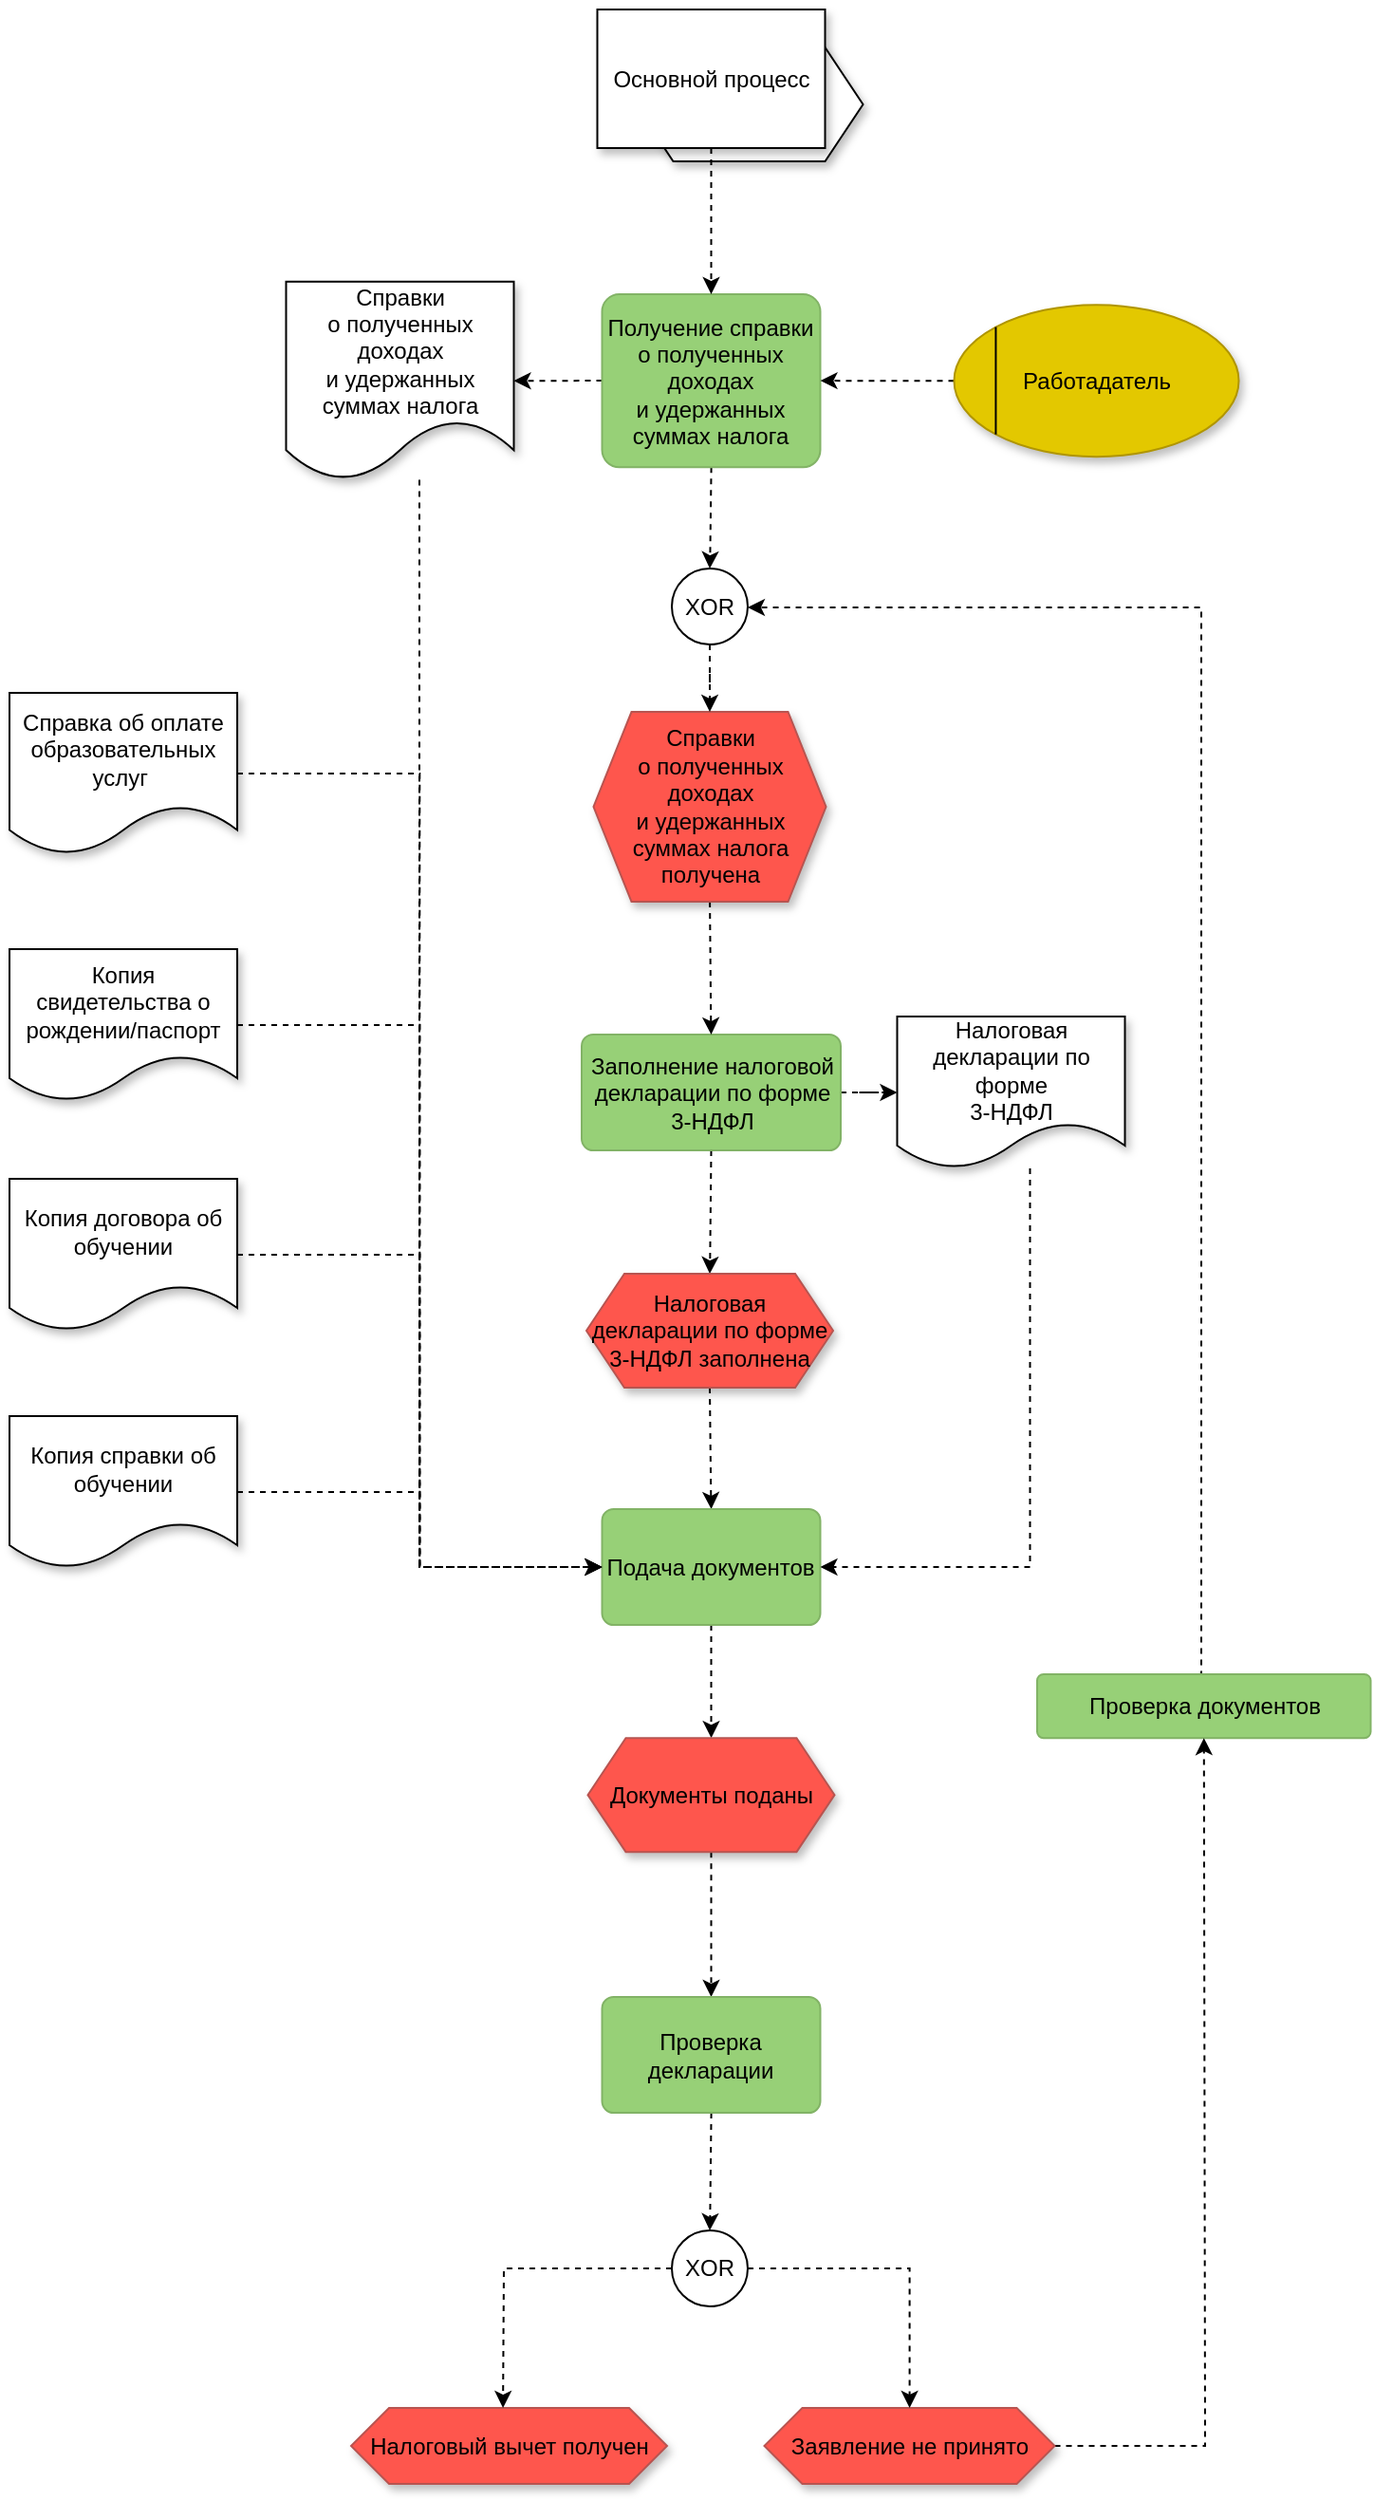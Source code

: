 <mxfile version="20.8.16" type="device"><diagram name="Страница — 1" id="Iz-HPFrRvookkUTsKBIt"><mxGraphModel dx="-448" dy="1871" grid="1" gridSize="10" guides="1" tooltips="1" connect="1" arrows="1" fold="1" page="1" pageScale="1" pageWidth="827" pageHeight="1169" math="0" shadow="0"><root><mxCell id="0"/><mxCell id="1" parent="0"/><mxCell id="tvUgkEQ9oorEayazKqwI-136" value="" style="group" parent="1" vertex="1" connectable="0"><mxGeometry x="2209.75" y="-540" width="140" height="80" as="geometry"/></mxCell><mxCell id="tvUgkEQ9oorEayazKqwI-137" value="" style="group" parent="tvUgkEQ9oorEayazKqwI-136" vertex="1" connectable="0"><mxGeometry width="140" height="80" as="geometry"/></mxCell><mxCell id="tvUgkEQ9oorEayazKqwI-138" value="" style="shape=hexagon;perimeter=hexagonPerimeter2;whiteSpace=wrap;html=1;fixedSize=1;shadow=1;" parent="tvUgkEQ9oorEayazKqwI-137" vertex="1"><mxGeometry x="20" y="20" width="120" height="60" as="geometry"/></mxCell><mxCell id="tvUgkEQ9oorEayazKqwI-139" value="Основной процесс" style="rounded=0;whiteSpace=wrap;html=1;shadow=1;" parent="tvUgkEQ9oorEayazKqwI-137" vertex="1"><mxGeometry width="120" height="73" as="geometry"/></mxCell><mxCell id="tvUgkEQ9oorEayazKqwI-225" style="edgeStyle=orthogonalEdgeStyle;rounded=0;jumpStyle=arc;orthogonalLoop=1;jettySize=auto;html=1;dashed=1;fontColor=#171717;endArrow=classic;endFill=1;" parent="1" source="tvUgkEQ9oorEayazKqwI-140" target="tvUgkEQ9oorEayazKqwI-216" edge="1"><mxGeometry relative="1" as="geometry"/></mxCell><mxCell id="tvUgkEQ9oorEayazKqwI-236" style="edgeStyle=orthogonalEdgeStyle;rounded=0;jumpStyle=arc;orthogonalLoop=1;jettySize=auto;html=1;dashed=1;fontColor=#171717;endArrow=classic;endFill=1;" parent="1" source="tvUgkEQ9oorEayazKqwI-140" target="tvUgkEQ9oorEayazKqwI-235" edge="1"><mxGeometry relative="1" as="geometry"/></mxCell><mxCell id="tvUgkEQ9oorEayazKqwI-140" value="Заполнение&amp;nbsp;налоговой декларации по форме&lt;br&gt;3-НДФЛ" style="rounded=1;arcSize=10;whiteSpace=wrap;html=1;align=center;fillColor=#97D077;strokeColor=#82b366;" parent="1" vertex="1"><mxGeometry x="2201.5" width="136.5" height="61" as="geometry"/></mxCell><mxCell id="tvUgkEQ9oorEayazKqwI-233" style="edgeStyle=orthogonalEdgeStyle;rounded=0;jumpStyle=arc;orthogonalLoop=1;jettySize=auto;html=1;dashed=1;fontColor=#171717;endArrow=classic;endFill=1;" parent="1" source="tvUgkEQ9oorEayazKqwI-142" target="tvUgkEQ9oorEayazKqwI-232" edge="1"><mxGeometry relative="1" as="geometry"/></mxCell><mxCell id="tvUgkEQ9oorEayazKqwI-245" style="edgeStyle=orthogonalEdgeStyle;rounded=0;jumpStyle=arc;orthogonalLoop=1;jettySize=auto;html=1;dashed=1;fontColor=#171717;endArrow=classic;endFill=1;" parent="1" source="tvUgkEQ9oorEayazKqwI-142" target="tvUgkEQ9oorEayazKqwI-219" edge="1"><mxGeometry relative="1" as="geometry"/></mxCell><mxCell id="tvUgkEQ9oorEayazKqwI-142" value="Получение справки о&amp;nbsp;полученных доходах и&amp;nbsp;удержанных суммах налога" style="rounded=1;arcSize=10;whiteSpace=wrap;html=1;align=center;fillColor=#97D077;strokeColor=#82b366;" parent="1" vertex="1"><mxGeometry x="2212.25" y="-390" width="115" height="91.13" as="geometry"/></mxCell><mxCell id="tvUgkEQ9oorEayazKqwI-243" style="edgeStyle=orthogonalEdgeStyle;rounded=0;jumpStyle=arc;orthogonalLoop=1;jettySize=auto;html=1;dashed=1;fontColor=#171717;endArrow=classic;endFill=1;" parent="1" source="tvUgkEQ9oorEayazKqwI-143" target="tvUgkEQ9oorEayazKqwI-140" edge="1"><mxGeometry relative="1" as="geometry"/></mxCell><mxCell id="tvUgkEQ9oorEayazKqwI-143" value="Справки о&amp;nbsp;полученных доходах и&amp;nbsp;удержанных суммах налога получена" style="shape=hexagon;perimeter=hexagonPerimeter2;whiteSpace=wrap;html=1;fixedSize=1;shadow=1;fillColor=#fe564d;strokeColor=#b85450;" parent="1" vertex="1"><mxGeometry x="2207.75" y="-170" width="122.5" height="100" as="geometry"/></mxCell><mxCell id="tvUgkEQ9oorEayazKqwI-145" style="edgeStyle=orthogonalEdgeStyle;rounded=0;orthogonalLoop=1;jettySize=auto;html=1;dashed=1;fontColor=#171717;endArrow=classic;endFill=1;" parent="1" source="tvUgkEQ9oorEayazKqwI-139" target="tvUgkEQ9oorEayazKqwI-142" edge="1"><mxGeometry relative="1" as="geometry"/></mxCell><mxCell id="tvUgkEQ9oorEayazKqwI-215" style="edgeStyle=orthogonalEdgeStyle;rounded=0;jumpStyle=arc;orthogonalLoop=1;jettySize=auto;html=1;dashed=1;fontColor=#171717;endArrow=classic;endFill=1;" parent="1" source="tvUgkEQ9oorEayazKqwI-213" target="tvUgkEQ9oorEayazKqwI-142" edge="1"><mxGeometry relative="1" as="geometry"/></mxCell><mxCell id="tvUgkEQ9oorEayazKqwI-213" value="Работадатель" style="ellipse;whiteSpace=wrap;html=1;shadow=1;fontColor=#000000;fillColor=#e3c800;strokeColor=#B09500;" parent="1" vertex="1"><mxGeometry x="2397.75" y="-384.43" width="150" height="80" as="geometry"/></mxCell><mxCell id="tvUgkEQ9oorEayazKqwI-214" value="" style="endArrow=none;html=1;rounded=0;fontColor=#171717;entryX=0;entryY=0;entryDx=0;entryDy=0;exitX=0;exitY=1;exitDx=0;exitDy=0;" parent="1" source="tvUgkEQ9oorEayazKqwI-213" target="tvUgkEQ9oorEayazKqwI-213" edge="1"><mxGeometry width="50" height="50" relative="1" as="geometry"><mxPoint x="2117.75" y="-442.25" as="sourcePoint"/><mxPoint x="2167.75" y="-492.25" as="targetPoint"/></mxGeometry></mxCell><mxCell id="tvUgkEQ9oorEayazKqwI-226" style="edgeStyle=orthogonalEdgeStyle;rounded=0;jumpStyle=arc;orthogonalLoop=1;jettySize=auto;html=1;dashed=1;fontColor=#171717;endArrow=classic;endFill=1;" parent="1" source="tvUgkEQ9oorEayazKqwI-216" target="tvUgkEQ9oorEayazKqwI-217" edge="1"><mxGeometry relative="1" as="geometry"/></mxCell><mxCell id="tvUgkEQ9oorEayazKqwI-216" value="Налоговая декларации по форме&lt;br style=&quot;border-color: var(--border-color);&quot;&gt;3-НДФЛ заполнена" style="shape=hexagon;perimeter=hexagonPerimeter2;whiteSpace=wrap;html=1;fixedSize=1;shadow=1;fillColor=#fe564d;strokeColor=#b85450;" parent="1" vertex="1"><mxGeometry x="2204" y="126" width="130" height="60" as="geometry"/></mxCell><mxCell id="tvUgkEQ9oorEayazKqwI-228" style="edgeStyle=orthogonalEdgeStyle;rounded=0;jumpStyle=arc;orthogonalLoop=1;jettySize=auto;html=1;dashed=1;fontColor=#171717;endArrow=classic;endFill=1;" parent="1" source="tvUgkEQ9oorEayazKqwI-217" target="tvUgkEQ9oorEayazKqwI-239" edge="1"><mxGeometry relative="1" as="geometry"><mxPoint x="2269.75" y="340" as="targetPoint"/></mxGeometry></mxCell><mxCell id="tvUgkEQ9oorEayazKqwI-217" value="Подача документов" style="rounded=1;arcSize=10;whiteSpace=wrap;html=1;align=center;fillColor=#97D077;strokeColor=#82b366;" parent="1" vertex="1"><mxGeometry x="2212.25" y="250" width="115" height="61" as="geometry"/></mxCell><mxCell id="tvUgkEQ9oorEayazKqwI-218" value="Налоговый вычет получен" style="shape=hexagon;perimeter=hexagonPerimeter2;whiteSpace=wrap;html=1;fixedSize=1;shadow=1;fillColor=#fe564d;strokeColor=#b85450;" parent="1" vertex="1"><mxGeometry x="2080" y="723.5" width="166.5" height="40" as="geometry"/></mxCell><mxCell id="tvUgkEQ9oorEayazKqwI-244" style="edgeStyle=orthogonalEdgeStyle;rounded=0;jumpStyle=arc;orthogonalLoop=1;jettySize=auto;html=1;entryX=0.5;entryY=0;entryDx=0;entryDy=0;dashed=1;fontColor=#171717;endArrow=classic;endFill=1;" parent="1" source="tvUgkEQ9oorEayazKqwI-219" target="tvUgkEQ9oorEayazKqwI-143" edge="1"><mxGeometry relative="1" as="geometry"/></mxCell><mxCell id="tvUgkEQ9oorEayazKqwI-219" value="XOR" style="ellipse;whiteSpace=wrap;html=1;aspect=fixed;rotation=0;" parent="1" vertex="1"><mxGeometry x="2249" y="-245.5" width="40" height="40" as="geometry"/></mxCell><mxCell id="tvUgkEQ9oorEayazKqwI-224" style="edgeStyle=orthogonalEdgeStyle;rounded=0;jumpStyle=arc;orthogonalLoop=1;jettySize=auto;html=1;entryX=1;entryY=0.5;entryDx=0;entryDy=0;dashed=1;fontColor=#171717;endArrow=classic;endFill=1;exitX=0.5;exitY=0;exitDx=0;exitDy=0;" parent="1" source="tvUgkEQ9oorEayazKqwI-220" target="tvUgkEQ9oorEayazKqwI-219" edge="1"><mxGeometry relative="1" as="geometry"><Array as="points"><mxPoint x="2528" y="337"/><mxPoint x="2528" y="-225"/><mxPoint x="2289" y="-225"/></Array></mxGeometry></mxCell><mxCell id="tvUgkEQ9oorEayazKqwI-220" value="Проверка документов" style="rounded=1;arcSize=10;whiteSpace=wrap;html=1;align=center;fillColor=#97D077;strokeColor=#82b366;" parent="1" vertex="1"><mxGeometry x="2441.5" y="336.94" width="175.75" height="33.63" as="geometry"/></mxCell><mxCell id="tvUgkEQ9oorEayazKqwI-231" style="edgeStyle=orthogonalEdgeStyle;rounded=0;jumpStyle=arc;orthogonalLoop=1;jettySize=auto;html=1;entryX=0.5;entryY=1;entryDx=0;entryDy=0;dashed=1;fontColor=#171717;endArrow=classic;endFill=1;" parent="1" source="tvUgkEQ9oorEayazKqwI-221" target="tvUgkEQ9oorEayazKqwI-220" edge="1"><mxGeometry relative="1" as="geometry"><Array as="points"><mxPoint x="2530" y="744"/><mxPoint x="2530" y="500"/></Array></mxGeometry></mxCell><mxCell id="tvUgkEQ9oorEayazKqwI-221" value="Заявление не принято" style="shape=hexagon;perimeter=hexagonPerimeter2;whiteSpace=wrap;html=1;fixedSize=1;shadow=1;fillColor=#fe564d;strokeColor=#b85450;" parent="1" vertex="1"><mxGeometry x="2297.75" y="723.5" width="153" height="40" as="geometry"/></mxCell><mxCell id="tvUgkEQ9oorEayazKqwI-229" style="edgeStyle=orthogonalEdgeStyle;rounded=0;jumpStyle=arc;orthogonalLoop=1;jettySize=auto;html=1;dashed=1;fontColor=#171717;endArrow=classic;endFill=1;" parent="1" source="tvUgkEQ9oorEayazKqwI-222" target="tvUgkEQ9oorEayazKqwI-221" edge="1"><mxGeometry relative="1" as="geometry"/></mxCell><mxCell id="tvUgkEQ9oorEayazKqwI-230" style="edgeStyle=orthogonalEdgeStyle;rounded=0;jumpStyle=arc;orthogonalLoop=1;jettySize=auto;html=1;dashed=1;fontColor=#171717;endArrow=classic;endFill=1;" parent="1" source="tvUgkEQ9oorEayazKqwI-222" edge="1"><mxGeometry relative="1" as="geometry"><mxPoint x="2160.043" y="723.5" as="targetPoint"/></mxGeometry></mxCell><mxCell id="tvUgkEQ9oorEayazKqwI-222" value="XOR" style="ellipse;whiteSpace=wrap;html=1;aspect=fixed;rotation=0;" parent="1" vertex="1"><mxGeometry x="2249" y="630" width="40" height="40" as="geometry"/></mxCell><mxCell id="z0KGM9FEdSRpz91Mmiw1-1" style="edgeStyle=orthogonalEdgeStyle;rounded=0;orthogonalLoop=1;jettySize=auto;html=1;entryX=0;entryY=0.5;entryDx=0;entryDy=0;dashed=1;endArrow=none;endFill=0;" edge="1" parent="1"><mxGeometry relative="1" as="geometry"><mxPoint x="2116" y="-292.22" as="sourcePoint"/><mxPoint x="2208.25" y="280.5" as="targetPoint"/><Array as="points"><mxPoint x="2116" y="281"/></Array></mxGeometry></mxCell><mxCell id="tvUgkEQ9oorEayazKqwI-232" value="Справки о&amp;nbsp;полученных доходах и&amp;nbsp;удержанных суммах налога" style="shape=document;whiteSpace=wrap;html=1;boundedLbl=1;shadow=1;labelBackgroundColor=none;" parent="1" vertex="1"><mxGeometry x="2045.75" y="-396.65" width="120" height="104.43" as="geometry"/></mxCell><mxCell id="tvUgkEQ9oorEayazKqwI-237" style="edgeStyle=orthogonalEdgeStyle;rounded=0;jumpStyle=arc;orthogonalLoop=1;jettySize=auto;html=1;entryX=1;entryY=0.5;entryDx=0;entryDy=0;dashed=1;fontColor=#171717;endArrow=classic;endFill=1;" parent="1" source="tvUgkEQ9oorEayazKqwI-235" target="tvUgkEQ9oorEayazKqwI-217" edge="1"><mxGeometry relative="1" as="geometry"><Array as="points"><mxPoint x="2437.75" y="280"/></Array></mxGeometry></mxCell><mxCell id="tvUgkEQ9oorEayazKqwI-235" value="Налоговая декларации по форме&lt;br style=&quot;border-color: var(--border-color);&quot;&gt;3-НДФЛ" style="shape=document;whiteSpace=wrap;html=1;boundedLbl=1;shadow=1;labelBackgroundColor=none;" parent="1" vertex="1"><mxGeometry x="2367.75" y="-9.5" width="120" height="80" as="geometry"/></mxCell><mxCell id="tvUgkEQ9oorEayazKqwI-241" style="edgeStyle=orthogonalEdgeStyle;rounded=0;jumpStyle=arc;orthogonalLoop=1;jettySize=auto;html=1;entryX=0.5;entryY=0;entryDx=0;entryDy=0;dashed=1;fontColor=#171717;endArrow=classic;endFill=1;" parent="1" source="tvUgkEQ9oorEayazKqwI-239" target="tvUgkEQ9oorEayazKqwI-240" edge="1"><mxGeometry relative="1" as="geometry"/></mxCell><mxCell id="tvUgkEQ9oorEayazKqwI-239" value="Документы поданы" style="shape=hexagon;perimeter=hexagonPerimeter2;whiteSpace=wrap;html=1;fixedSize=1;shadow=1;fillColor=#fe564d;strokeColor=#b85450;" parent="1" vertex="1"><mxGeometry x="2204.75" y="370.57" width="130" height="60" as="geometry"/></mxCell><mxCell id="tvUgkEQ9oorEayazKqwI-242" style="edgeStyle=orthogonalEdgeStyle;rounded=0;jumpStyle=arc;orthogonalLoop=1;jettySize=auto;html=1;entryX=0.5;entryY=0;entryDx=0;entryDy=0;dashed=1;fontColor=#171717;endArrow=classic;endFill=1;" parent="1" source="tvUgkEQ9oorEayazKqwI-240" target="tvUgkEQ9oorEayazKqwI-222" edge="1"><mxGeometry relative="1" as="geometry"/></mxCell><mxCell id="tvUgkEQ9oorEayazKqwI-240" value="Проверка декларации" style="rounded=1;arcSize=10;whiteSpace=wrap;html=1;align=center;fillColor=#97D077;strokeColor=#82b366;" parent="1" vertex="1"><mxGeometry x="2212.25" y="507" width="115" height="61" as="geometry"/></mxCell><mxCell id="d7M4XIiiNkQ07xf2CGkL-7" style="edgeStyle=orthogonalEdgeStyle;rounded=0;orthogonalLoop=1;jettySize=auto;html=1;entryX=0;entryY=0.5;entryDx=0;entryDy=0;dashed=1;" parent="1" source="d7M4XIiiNkQ07xf2CGkL-1" target="tvUgkEQ9oorEayazKqwI-217" edge="1"><mxGeometry relative="1" as="geometry"/></mxCell><mxCell id="d7M4XIiiNkQ07xf2CGkL-1" value="Копия договора об обучении" style="shape=document;whiteSpace=wrap;html=1;boundedLbl=1;shadow=1;labelBackgroundColor=none;" parent="1" vertex="1"><mxGeometry x="1900" y="76" width="120" height="80" as="geometry"/></mxCell><mxCell id="d7M4XIiiNkQ07xf2CGkL-8" style="edgeStyle=orthogonalEdgeStyle;rounded=0;orthogonalLoop=1;jettySize=auto;html=1;entryX=0;entryY=0.5;entryDx=0;entryDy=0;dashed=1;" parent="1" source="d7M4XIiiNkQ07xf2CGkL-2" target="tvUgkEQ9oorEayazKqwI-217" edge="1"><mxGeometry relative="1" as="geometry"/></mxCell><mxCell id="d7M4XIiiNkQ07xf2CGkL-2" value="Копия справки об обучении" style="shape=document;whiteSpace=wrap;html=1;boundedLbl=1;shadow=1;labelBackgroundColor=none;" parent="1" vertex="1"><mxGeometry x="1900" y="201" width="120" height="80" as="geometry"/></mxCell><mxCell id="d7M4XIiiNkQ07xf2CGkL-6" style="edgeStyle=orthogonalEdgeStyle;rounded=0;orthogonalLoop=1;jettySize=auto;html=1;entryX=0;entryY=0.5;entryDx=0;entryDy=0;dashed=1;" parent="1" source="d7M4XIiiNkQ07xf2CGkL-3" target="tvUgkEQ9oorEayazKqwI-217" edge="1"><mxGeometry relative="1" as="geometry"/></mxCell><mxCell id="d7M4XIiiNkQ07xf2CGkL-3" value="Копия свидетельства о рождении/паспорт" style="shape=document;whiteSpace=wrap;html=1;boundedLbl=1;shadow=1;labelBackgroundColor=none;" parent="1" vertex="1"><mxGeometry x="1900" y="-45" width="120" height="80" as="geometry"/></mxCell><mxCell id="d7M4XIiiNkQ07xf2CGkL-5" style="edgeStyle=orthogonalEdgeStyle;rounded=0;orthogonalLoop=1;jettySize=auto;html=1;entryX=0;entryY=0.5;entryDx=0;entryDy=0;dashed=1;" parent="1" source="d7M4XIiiNkQ07xf2CGkL-4" target="tvUgkEQ9oorEayazKqwI-217" edge="1"><mxGeometry relative="1" as="geometry"/></mxCell><mxCell id="d7M4XIiiNkQ07xf2CGkL-4" value="Справка об&amp;nbsp;оплате образовательных услуг&amp;nbsp;" style="shape=document;whiteSpace=wrap;html=1;boundedLbl=1;shadow=1;" parent="1" vertex="1"><mxGeometry x="1900" y="-180" width="120" height="85" as="geometry"/></mxCell></root></mxGraphModel></diagram></mxfile>